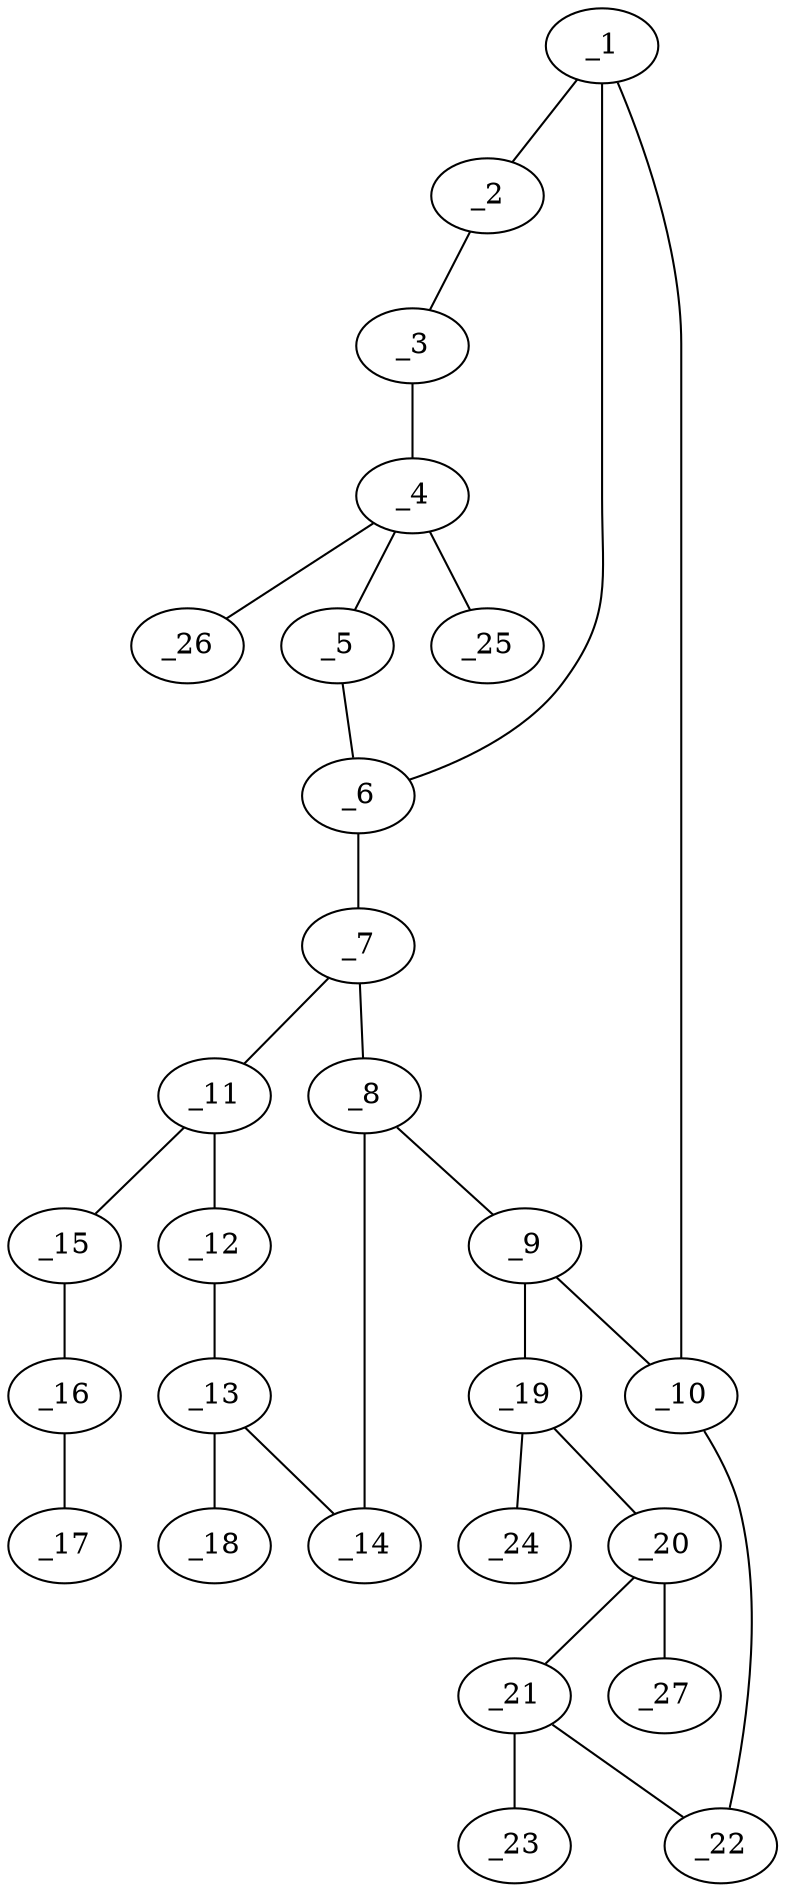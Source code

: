 graph molid665158 {
	_1	 [charge=0,
		chem=1,
		symbol="C  ",
		x="6.5",
		y="0.366"];
	_2	 [charge=0,
		chem=1,
		symbol="C  ",
		x=7,
		y="1.2321"];
	_1 -- _2	 [valence=1];
	_6	 [charge=0,
		chem=1,
		symbol="C  ",
		x="5.5",
		y="0.366"];
	_1 -- _6	 [valence=1];
	_10	 [charge=0,
		chem=1,
		symbol="C  ",
		x=7,
		y="-0.5"];
	_1 -- _10	 [valence=2];
	_3	 [charge=0,
		chem=1,
		symbol="C  ",
		x="6.5",
		y="2.0981"];
	_2 -- _3	 [valence=1];
	_4	 [charge=0,
		chem=1,
		symbol="C  ",
		x="5.5",
		y="2.0981"];
	_3 -- _4	 [valence=1];
	_5	 [charge=0,
		chem=2,
		symbol="O  ",
		x=5,
		y="1.2321"];
	_4 -- _5	 [valence=1];
	_25	 [charge=0,
		chem=1,
		symbol="C  ",
		x="5.5",
		y="3.0981"];
	_4 -- _25	 [valence=1];
	_26	 [charge=0,
		chem=1,
		symbol="C  ",
		x="4.634",
		y="2.5981"];
	_4 -- _26	 [valence=1];
	_5 -- _6	 [valence=1];
	_7	 [charge=0,
		chem=1,
		symbol="C  ",
		x=5,
		y="-0.5"];
	_6 -- _7	 [valence=2];
	_8	 [charge=0,
		chem=1,
		symbol="C  ",
		x="5.5",
		y="-1.366"];
	_7 -- _8	 [valence=1];
	_11	 [charge=0,
		chem=1,
		symbol="C  ",
		x=4,
		y="-0.5"];
	_7 -- _11	 [valence=1];
	_9	 [charge=0,
		chem=1,
		symbol="C  ",
		x="6.5",
		y="-1.366"];
	_8 -- _9	 [valence=2];
	_14	 [charge=0,
		chem=2,
		symbol="O  ",
		x=5,
		y="-2.232"];
	_8 -- _14	 [valence=1];
	_9 -- _10	 [valence=1];
	_19	 [charge=0,
		chem=1,
		symbol="C  ",
		x=7,
		y="-2.2321"];
	_9 -- _19	 [valence=1];
	_22	 [charge=0,
		chem=2,
		symbol="O  ",
		x=8,
		y="-0.5"];
	_10 -- _22	 [valence=1];
	_12	 [charge=0,
		chem=1,
		symbol="C  ",
		x="3.5",
		y="-1.366"];
	_11 -- _12	 [valence=2];
	_15	 [charge=0,
		chem=1,
		symbol="C  ",
		x="3.5",
		y="0.366"];
	_11 -- _15	 [valence=1];
	_13	 [charge=0,
		chem=1,
		symbol="C  ",
		x=4,
		y="-2.232"];
	_12 -- _13	 [valence=1];
	_13 -- _14	 [valence=1];
	_18	 [charge=0,
		chem=2,
		symbol="O  ",
		x="3.5",
		y="-3.0981"];
	_13 -- _18	 [valence=2];
	_16	 [charge=0,
		chem=1,
		symbol="C  ",
		x="2.5",
		y="0.366"];
	_15 -- _16	 [valence=1];
	_17	 [charge=0,
		chem=1,
		symbol="C  ",
		x=2,
		y="1.2321"];
	_16 -- _17	 [valence=1];
	_20	 [charge=0,
		chem=1,
		symbol="C  ",
		x=8,
		y="-2.2321"];
	_19 -- _20	 [valence=1];
	_24	 [charge=0,
		chem=2,
		symbol="O  ",
		x="6.5",
		y="-3.0981"];
	_19 -- _24	 [valence=2];
	_21	 [charge=0,
		chem=1,
		symbol="C  ",
		x="8.5",
		y="-1.366"];
	_20 -- _21	 [valence=1];
	_27	 [charge=0,
		chem=1,
		symbol="C  ",
		x="8.5",
		y="-3.0981"];
	_20 -- _27	 [valence=1];
	_21 -- _22	 [valence=1];
	_23	 [charge=0,
		chem=1,
		symbol="C  ",
		x="9.5",
		y="-1.366"];
	_21 -- _23	 [valence=1];
}
